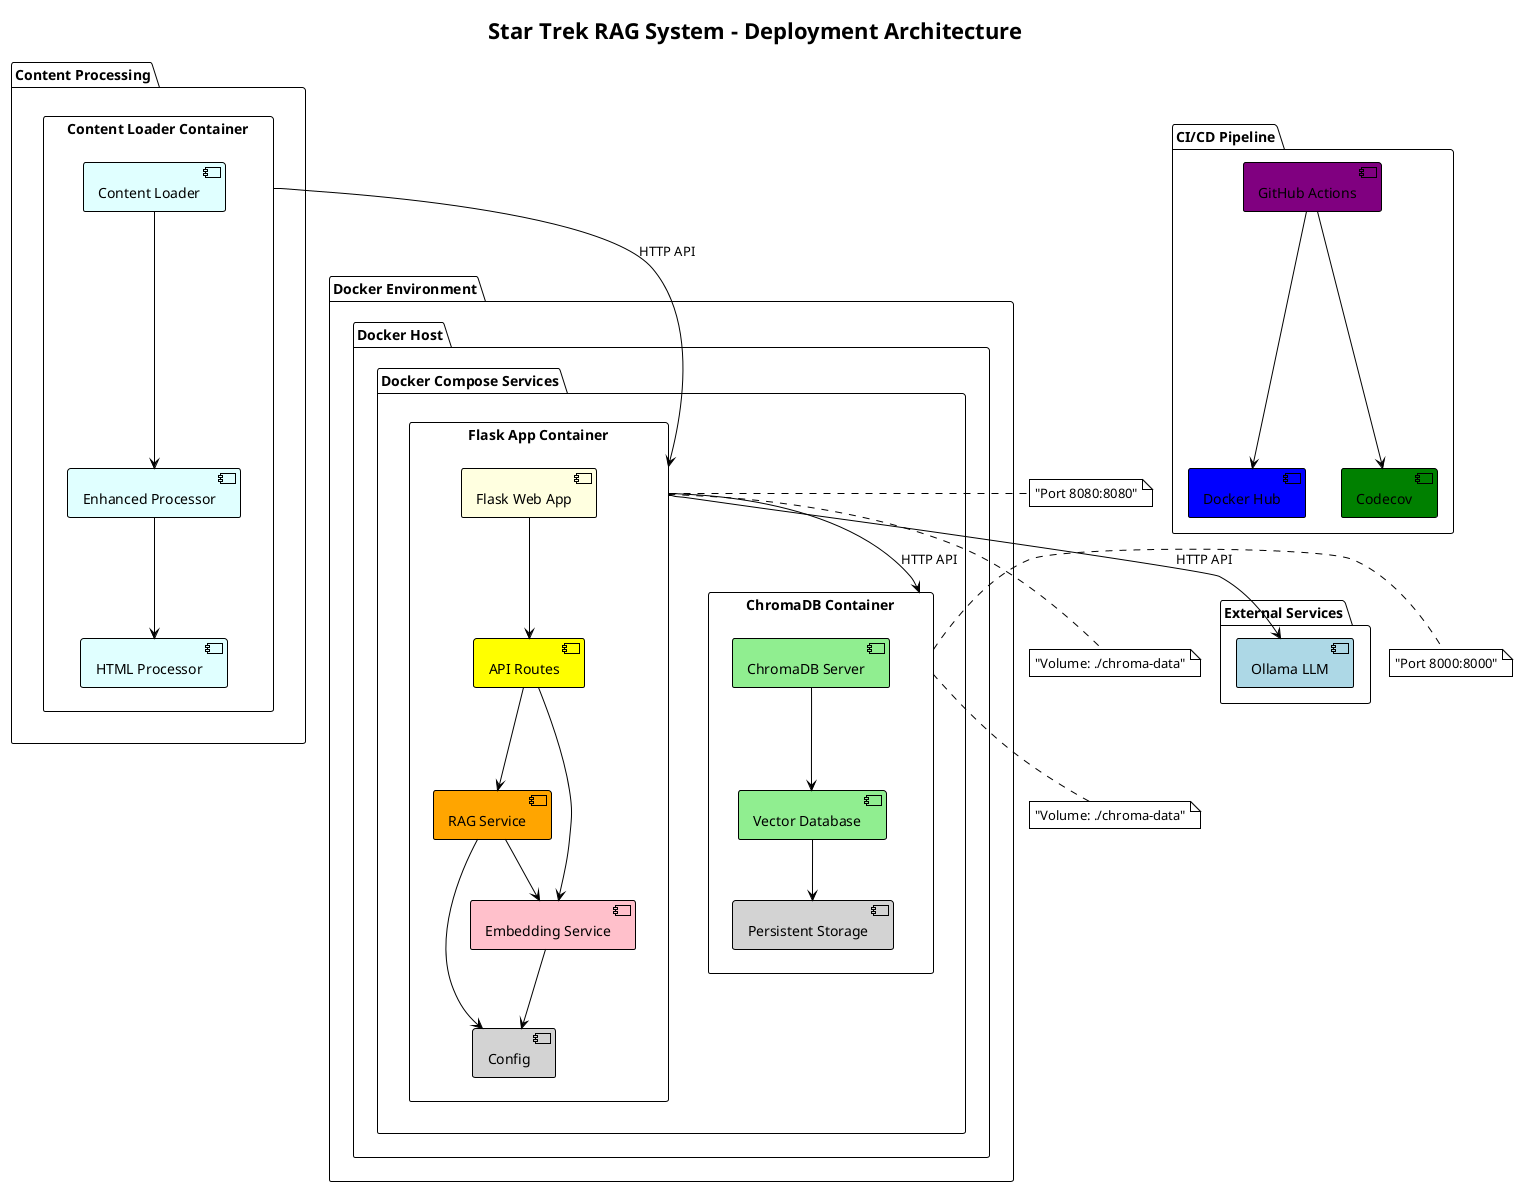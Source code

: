 @startuml
!theme plain
skinparam backgroundColor #FFFFFF

title Star Trek RAG System - Deployment Architecture

package "Docker Environment" {
    package "Docker Host" {
        package "Docker Compose Services" {
            rectangle "Flask App Container" as APP_CONTAINER {
                [Flask Web App] as APP #lightyellow
                [API Routes] as API #yellow
                [RAG Service] as RAG #orange
                [Embedding Service] as EMBED #pink
                [Config] as CONFIG #lightgray
            }
            
            rectangle "ChromaDB Container" as CHROMA_CONTAINER {
                [ChromaDB Server] as CHROMA #lightgreen
                [Vector Database] as VECTOR_DB #lightgreen
                [Persistent Storage] as STORAGE #lightgray
            }
        }
    }
}

package "External Services" {
    [Ollama LLM] as OLLAMA #lightblue
}

package "Content Processing" {
    rectangle "Content Loader Container" as LOADER_CONTAINER {
        [Enhanced Processor] as ENHANCED #lightcyan
        [HTML Processor] as HTML_PROC #lightcyan
        [Content Loader] as LOADER #lightcyan
    }
}

package "CI/CD Pipeline" {
    [GitHub Actions] as GITHUB #purple
    [Docker Hub] as DOCKER_HUB #blue
    [Codecov] as CODECOV #green
}

' Container connections
APP_CONTAINER --> CHROMA_CONTAINER : "HTTP API"
APP_CONTAINER --> OLLAMA : "HTTP API"
LOADER_CONTAINER --> APP_CONTAINER : "HTTP API"

' Internal connections
APP --> API
API --> RAG
API --> EMBED
RAG --> EMBED
RAG --> CONFIG
EMBED --> CONFIG

CHROMA --> VECTOR_DB
VECTOR_DB --> STORAGE

ENHANCED --> HTML_PROC
LOADER --> ENHANCED

' CI/CD connections
GITHUB --> DOCKER_HUB
GITHUB --> CODECOV

' Port mappings
note right of APP_CONTAINER : "Port 8080:8080"
note right of CHROMA_CONTAINER : "Port 8000:8000"

' Volume mounts
note bottom of APP_CONTAINER : "Volume: ./chroma-data"
note bottom of CHROMA_CONTAINER : "Volume: ./chroma-data"

@enduml 